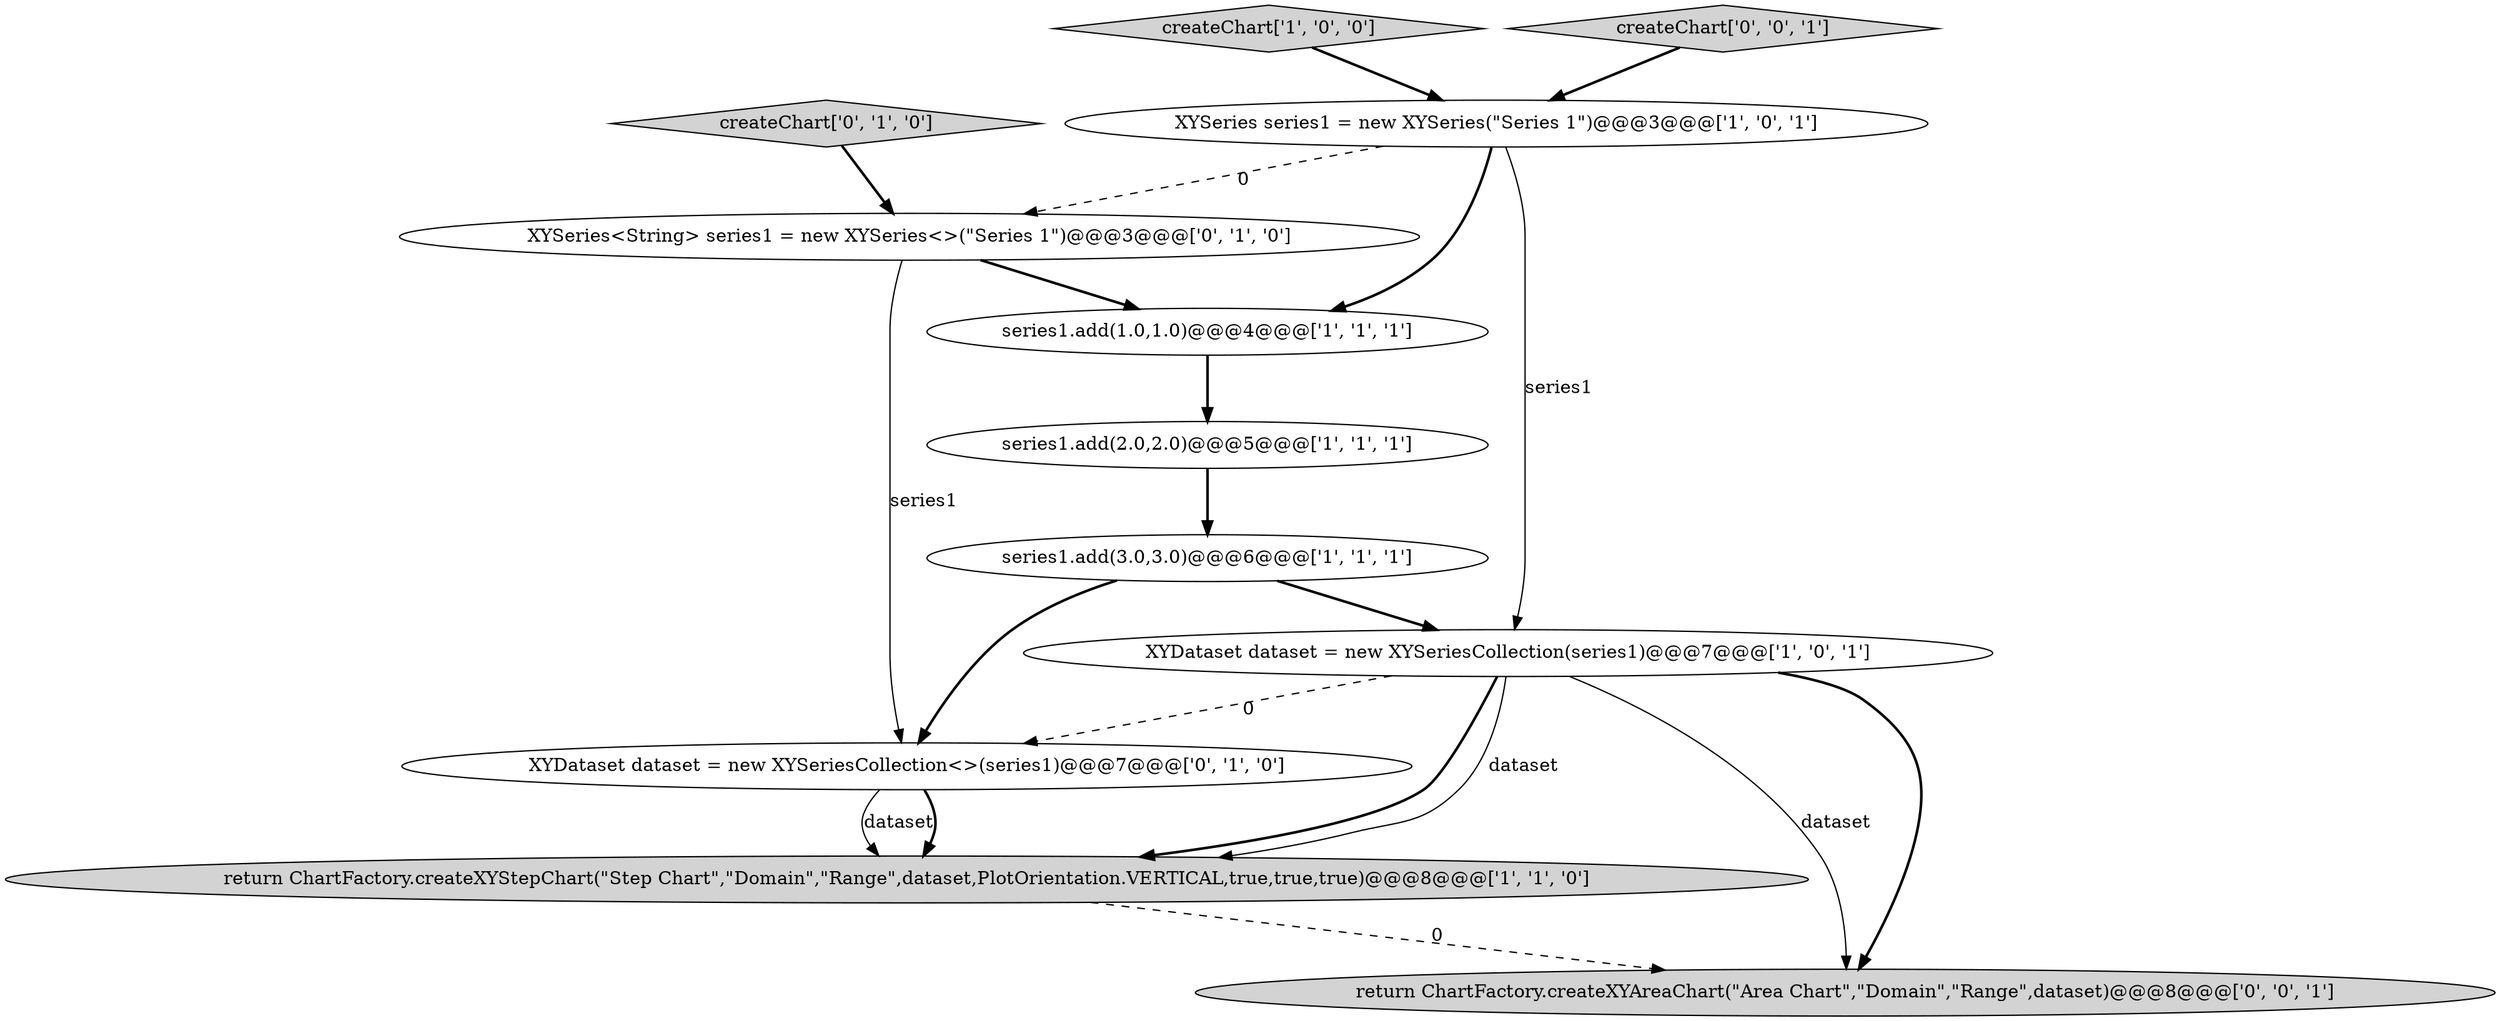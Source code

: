 digraph {
5 [style = filled, label = "series1.add(2.0,2.0)@@@5@@@['1', '1', '1']", fillcolor = white, shape = ellipse image = "AAA0AAABBB1BBB"];
9 [style = filled, label = "XYSeries<String> series1 = new XYSeries<>(\"Series 1\")@@@3@@@['0', '1', '0']", fillcolor = white, shape = ellipse image = "AAA1AAABBB2BBB"];
6 [style = filled, label = "series1.add(1.0,1.0)@@@4@@@['1', '1', '1']", fillcolor = white, shape = ellipse image = "AAA0AAABBB1BBB"];
2 [style = filled, label = "XYSeries series1 = new XYSeries(\"Series 1\")@@@3@@@['1', '0', '1']", fillcolor = white, shape = ellipse image = "AAA0AAABBB1BBB"];
7 [style = filled, label = "createChart['0', '1', '0']", fillcolor = lightgray, shape = diamond image = "AAA0AAABBB2BBB"];
11 [style = filled, label = "return ChartFactory.createXYAreaChart(\"Area Chart\",\"Domain\",\"Range\",dataset)@@@8@@@['0', '0', '1']", fillcolor = lightgray, shape = ellipse image = "AAA0AAABBB3BBB"];
1 [style = filled, label = "createChart['1', '0', '0']", fillcolor = lightgray, shape = diamond image = "AAA0AAABBB1BBB"];
0 [style = filled, label = "series1.add(3.0,3.0)@@@6@@@['1', '1', '1']", fillcolor = white, shape = ellipse image = "AAA0AAABBB1BBB"];
8 [style = filled, label = "XYDataset dataset = new XYSeriesCollection<>(series1)@@@7@@@['0', '1', '0']", fillcolor = white, shape = ellipse image = "AAA1AAABBB2BBB"];
3 [style = filled, label = "return ChartFactory.createXYStepChart(\"Step Chart\",\"Domain\",\"Range\",dataset,PlotOrientation.VERTICAL,true,true,true)@@@8@@@['1', '1', '0']", fillcolor = lightgray, shape = ellipse image = "AAA0AAABBB1BBB"];
10 [style = filled, label = "createChart['0', '0', '1']", fillcolor = lightgray, shape = diamond image = "AAA0AAABBB3BBB"];
4 [style = filled, label = "XYDataset dataset = new XYSeriesCollection(series1)@@@7@@@['1', '0', '1']", fillcolor = white, shape = ellipse image = "AAA0AAABBB1BBB"];
2->6 [style = bold, label=""];
4->11 [style = bold, label=""];
9->8 [style = solid, label="series1"];
8->3 [style = solid, label="dataset"];
5->0 [style = bold, label=""];
2->9 [style = dashed, label="0"];
3->11 [style = dashed, label="0"];
0->4 [style = bold, label=""];
0->8 [style = bold, label=""];
10->2 [style = bold, label=""];
4->11 [style = solid, label="dataset"];
4->3 [style = bold, label=""];
1->2 [style = bold, label=""];
2->4 [style = solid, label="series1"];
4->3 [style = solid, label="dataset"];
8->3 [style = bold, label=""];
6->5 [style = bold, label=""];
4->8 [style = dashed, label="0"];
7->9 [style = bold, label=""];
9->6 [style = bold, label=""];
}
